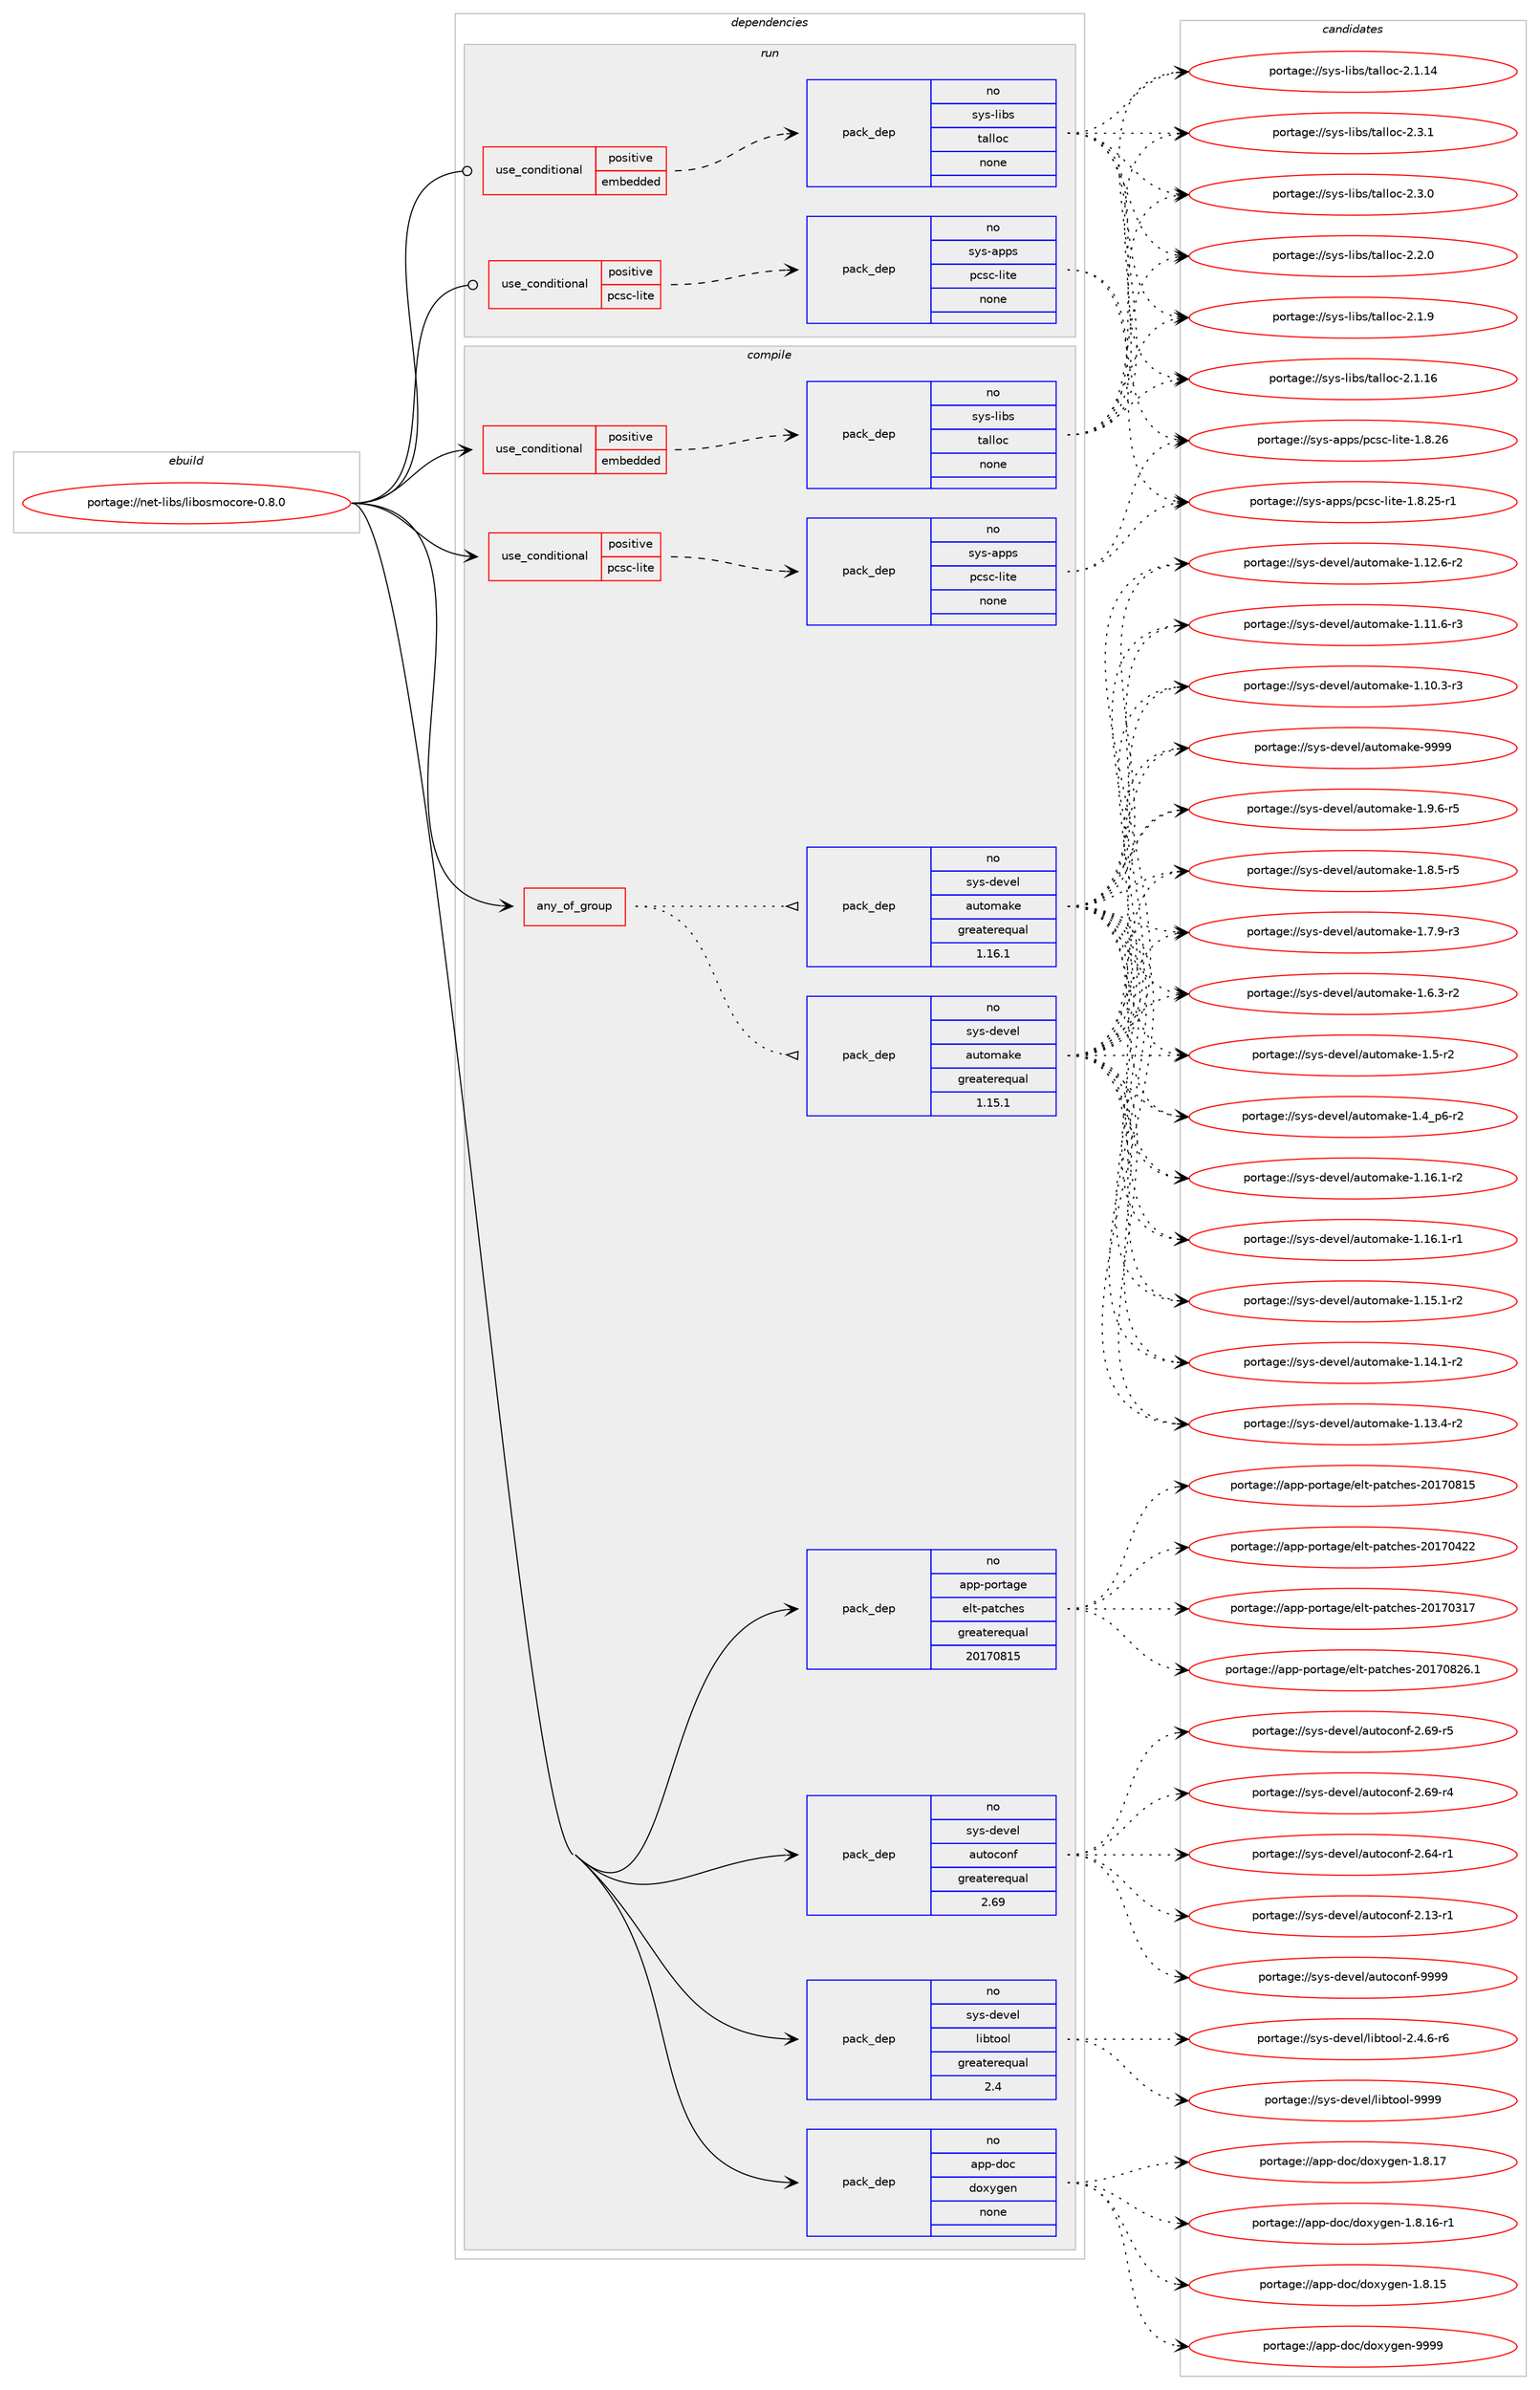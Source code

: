 digraph prolog {

# *************
# Graph options
# *************

newrank=true;
concentrate=true;
compound=true;
graph [rankdir=LR,fontname=Helvetica,fontsize=10,ranksep=1.5];#, ranksep=2.5, nodesep=0.2];
edge  [arrowhead=vee];
node  [fontname=Helvetica,fontsize=10];

# **********
# The ebuild
# **********

subgraph cluster_leftcol {
color=gray;
rank=same;
label=<<i>ebuild</i>>;
id [label="portage://net-libs/libosmocore-0.8.0", color=red, width=4, href="../net-libs/libosmocore-0.8.0.svg"];
}

# ****************
# The dependencies
# ****************

subgraph cluster_midcol {
color=gray;
label=<<i>dependencies</i>>;
subgraph cluster_compile {
fillcolor="#eeeeee";
style=filled;
label=<<i>compile</i>>;
subgraph any1141 {
dependency58177 [label=<<TABLE BORDER="0" CELLBORDER="1" CELLSPACING="0" CELLPADDING="4"><TR><TD CELLPADDING="10">any_of_group</TD></TR></TABLE>>, shape=none, color=red];subgraph pack45529 {
dependency58178 [label=<<TABLE BORDER="0" CELLBORDER="1" CELLSPACING="0" CELLPADDING="4" WIDTH="220"><TR><TD ROWSPAN="6" CELLPADDING="30">pack_dep</TD></TR><TR><TD WIDTH="110">no</TD></TR><TR><TD>sys-devel</TD></TR><TR><TD>automake</TD></TR><TR><TD>greaterequal</TD></TR><TR><TD>1.16.1</TD></TR></TABLE>>, shape=none, color=blue];
}
dependency58177:e -> dependency58178:w [weight=20,style="dotted",arrowhead="oinv"];
subgraph pack45530 {
dependency58179 [label=<<TABLE BORDER="0" CELLBORDER="1" CELLSPACING="0" CELLPADDING="4" WIDTH="220"><TR><TD ROWSPAN="6" CELLPADDING="30">pack_dep</TD></TR><TR><TD WIDTH="110">no</TD></TR><TR><TD>sys-devel</TD></TR><TR><TD>automake</TD></TR><TR><TD>greaterequal</TD></TR><TR><TD>1.15.1</TD></TR></TABLE>>, shape=none, color=blue];
}
dependency58177:e -> dependency58179:w [weight=20,style="dotted",arrowhead="oinv"];
}
id:e -> dependency58177:w [weight=20,style="solid",arrowhead="vee"];
subgraph cond11498 {
dependency58180 [label=<<TABLE BORDER="0" CELLBORDER="1" CELLSPACING="0" CELLPADDING="4"><TR><TD ROWSPAN="3" CELLPADDING="10">use_conditional</TD></TR><TR><TD>positive</TD></TR><TR><TD>embedded</TD></TR></TABLE>>, shape=none, color=red];
subgraph pack45531 {
dependency58181 [label=<<TABLE BORDER="0" CELLBORDER="1" CELLSPACING="0" CELLPADDING="4" WIDTH="220"><TR><TD ROWSPAN="6" CELLPADDING="30">pack_dep</TD></TR><TR><TD WIDTH="110">no</TD></TR><TR><TD>sys-libs</TD></TR><TR><TD>talloc</TD></TR><TR><TD>none</TD></TR><TR><TD></TD></TR></TABLE>>, shape=none, color=blue];
}
dependency58180:e -> dependency58181:w [weight=20,style="dashed",arrowhead="vee"];
}
id:e -> dependency58180:w [weight=20,style="solid",arrowhead="vee"];
subgraph cond11499 {
dependency58182 [label=<<TABLE BORDER="0" CELLBORDER="1" CELLSPACING="0" CELLPADDING="4"><TR><TD ROWSPAN="3" CELLPADDING="10">use_conditional</TD></TR><TR><TD>positive</TD></TR><TR><TD>pcsc-lite</TD></TR></TABLE>>, shape=none, color=red];
subgraph pack45532 {
dependency58183 [label=<<TABLE BORDER="0" CELLBORDER="1" CELLSPACING="0" CELLPADDING="4" WIDTH="220"><TR><TD ROWSPAN="6" CELLPADDING="30">pack_dep</TD></TR><TR><TD WIDTH="110">no</TD></TR><TR><TD>sys-apps</TD></TR><TR><TD>pcsc-lite</TD></TR><TR><TD>none</TD></TR><TR><TD></TD></TR></TABLE>>, shape=none, color=blue];
}
dependency58182:e -> dependency58183:w [weight=20,style="dashed",arrowhead="vee"];
}
id:e -> dependency58182:w [weight=20,style="solid",arrowhead="vee"];
subgraph pack45533 {
dependency58184 [label=<<TABLE BORDER="0" CELLBORDER="1" CELLSPACING="0" CELLPADDING="4" WIDTH="220"><TR><TD ROWSPAN="6" CELLPADDING="30">pack_dep</TD></TR><TR><TD WIDTH="110">no</TD></TR><TR><TD>app-doc</TD></TR><TR><TD>doxygen</TD></TR><TR><TD>none</TD></TR><TR><TD></TD></TR></TABLE>>, shape=none, color=blue];
}
id:e -> dependency58184:w [weight=20,style="solid",arrowhead="vee"];
subgraph pack45534 {
dependency58185 [label=<<TABLE BORDER="0" CELLBORDER="1" CELLSPACING="0" CELLPADDING="4" WIDTH="220"><TR><TD ROWSPAN="6" CELLPADDING="30">pack_dep</TD></TR><TR><TD WIDTH="110">no</TD></TR><TR><TD>app-portage</TD></TR><TR><TD>elt-patches</TD></TR><TR><TD>greaterequal</TD></TR><TR><TD>20170815</TD></TR></TABLE>>, shape=none, color=blue];
}
id:e -> dependency58185:w [weight=20,style="solid",arrowhead="vee"];
subgraph pack45535 {
dependency58186 [label=<<TABLE BORDER="0" CELLBORDER="1" CELLSPACING="0" CELLPADDING="4" WIDTH="220"><TR><TD ROWSPAN="6" CELLPADDING="30">pack_dep</TD></TR><TR><TD WIDTH="110">no</TD></TR><TR><TD>sys-devel</TD></TR><TR><TD>autoconf</TD></TR><TR><TD>greaterequal</TD></TR><TR><TD>2.69</TD></TR></TABLE>>, shape=none, color=blue];
}
id:e -> dependency58186:w [weight=20,style="solid",arrowhead="vee"];
subgraph pack45536 {
dependency58187 [label=<<TABLE BORDER="0" CELLBORDER="1" CELLSPACING="0" CELLPADDING="4" WIDTH="220"><TR><TD ROWSPAN="6" CELLPADDING="30">pack_dep</TD></TR><TR><TD WIDTH="110">no</TD></TR><TR><TD>sys-devel</TD></TR><TR><TD>libtool</TD></TR><TR><TD>greaterequal</TD></TR><TR><TD>2.4</TD></TR></TABLE>>, shape=none, color=blue];
}
id:e -> dependency58187:w [weight=20,style="solid",arrowhead="vee"];
}
subgraph cluster_compileandrun {
fillcolor="#eeeeee";
style=filled;
label=<<i>compile and run</i>>;
}
subgraph cluster_run {
fillcolor="#eeeeee";
style=filled;
label=<<i>run</i>>;
subgraph cond11500 {
dependency58188 [label=<<TABLE BORDER="0" CELLBORDER="1" CELLSPACING="0" CELLPADDING="4"><TR><TD ROWSPAN="3" CELLPADDING="10">use_conditional</TD></TR><TR><TD>positive</TD></TR><TR><TD>embedded</TD></TR></TABLE>>, shape=none, color=red];
subgraph pack45537 {
dependency58189 [label=<<TABLE BORDER="0" CELLBORDER="1" CELLSPACING="0" CELLPADDING="4" WIDTH="220"><TR><TD ROWSPAN="6" CELLPADDING="30">pack_dep</TD></TR><TR><TD WIDTH="110">no</TD></TR><TR><TD>sys-libs</TD></TR><TR><TD>talloc</TD></TR><TR><TD>none</TD></TR><TR><TD></TD></TR></TABLE>>, shape=none, color=blue];
}
dependency58188:e -> dependency58189:w [weight=20,style="dashed",arrowhead="vee"];
}
id:e -> dependency58188:w [weight=20,style="solid",arrowhead="odot"];
subgraph cond11501 {
dependency58190 [label=<<TABLE BORDER="0" CELLBORDER="1" CELLSPACING="0" CELLPADDING="4"><TR><TD ROWSPAN="3" CELLPADDING="10">use_conditional</TD></TR><TR><TD>positive</TD></TR><TR><TD>pcsc-lite</TD></TR></TABLE>>, shape=none, color=red];
subgraph pack45538 {
dependency58191 [label=<<TABLE BORDER="0" CELLBORDER="1" CELLSPACING="0" CELLPADDING="4" WIDTH="220"><TR><TD ROWSPAN="6" CELLPADDING="30">pack_dep</TD></TR><TR><TD WIDTH="110">no</TD></TR><TR><TD>sys-apps</TD></TR><TR><TD>pcsc-lite</TD></TR><TR><TD>none</TD></TR><TR><TD></TD></TR></TABLE>>, shape=none, color=blue];
}
dependency58190:e -> dependency58191:w [weight=20,style="dashed",arrowhead="vee"];
}
id:e -> dependency58190:w [weight=20,style="solid",arrowhead="odot"];
}
}

# **************
# The candidates
# **************

subgraph cluster_choices {
rank=same;
color=gray;
label=<<i>candidates</i>>;

subgraph choice45529 {
color=black;
nodesep=1;
choice115121115451001011181011084797117116111109971071014557575757 [label="portage://sys-devel/automake-9999", color=red, width=4,href="../sys-devel/automake-9999.svg"];
choice115121115451001011181011084797117116111109971071014549465746544511453 [label="portage://sys-devel/automake-1.9.6-r5", color=red, width=4,href="../sys-devel/automake-1.9.6-r5.svg"];
choice115121115451001011181011084797117116111109971071014549465646534511453 [label="portage://sys-devel/automake-1.8.5-r5", color=red, width=4,href="../sys-devel/automake-1.8.5-r5.svg"];
choice115121115451001011181011084797117116111109971071014549465546574511451 [label="portage://sys-devel/automake-1.7.9-r3", color=red, width=4,href="../sys-devel/automake-1.7.9-r3.svg"];
choice115121115451001011181011084797117116111109971071014549465446514511450 [label="portage://sys-devel/automake-1.6.3-r2", color=red, width=4,href="../sys-devel/automake-1.6.3-r2.svg"];
choice11512111545100101118101108479711711611110997107101454946534511450 [label="portage://sys-devel/automake-1.5-r2", color=red, width=4,href="../sys-devel/automake-1.5-r2.svg"];
choice115121115451001011181011084797117116111109971071014549465295112544511450 [label="portage://sys-devel/automake-1.4_p6-r2", color=red, width=4,href="../sys-devel/automake-1.4_p6-r2.svg"];
choice11512111545100101118101108479711711611110997107101454946495446494511450 [label="portage://sys-devel/automake-1.16.1-r2", color=red, width=4,href="../sys-devel/automake-1.16.1-r2.svg"];
choice11512111545100101118101108479711711611110997107101454946495446494511449 [label="portage://sys-devel/automake-1.16.1-r1", color=red, width=4,href="../sys-devel/automake-1.16.1-r1.svg"];
choice11512111545100101118101108479711711611110997107101454946495346494511450 [label="portage://sys-devel/automake-1.15.1-r2", color=red, width=4,href="../sys-devel/automake-1.15.1-r2.svg"];
choice11512111545100101118101108479711711611110997107101454946495246494511450 [label="portage://sys-devel/automake-1.14.1-r2", color=red, width=4,href="../sys-devel/automake-1.14.1-r2.svg"];
choice11512111545100101118101108479711711611110997107101454946495146524511450 [label="portage://sys-devel/automake-1.13.4-r2", color=red, width=4,href="../sys-devel/automake-1.13.4-r2.svg"];
choice11512111545100101118101108479711711611110997107101454946495046544511450 [label="portage://sys-devel/automake-1.12.6-r2", color=red, width=4,href="../sys-devel/automake-1.12.6-r2.svg"];
choice11512111545100101118101108479711711611110997107101454946494946544511451 [label="portage://sys-devel/automake-1.11.6-r3", color=red, width=4,href="../sys-devel/automake-1.11.6-r3.svg"];
choice11512111545100101118101108479711711611110997107101454946494846514511451 [label="portage://sys-devel/automake-1.10.3-r3", color=red, width=4,href="../sys-devel/automake-1.10.3-r3.svg"];
dependency58178:e -> choice115121115451001011181011084797117116111109971071014557575757:w [style=dotted,weight="100"];
dependency58178:e -> choice115121115451001011181011084797117116111109971071014549465746544511453:w [style=dotted,weight="100"];
dependency58178:e -> choice115121115451001011181011084797117116111109971071014549465646534511453:w [style=dotted,weight="100"];
dependency58178:e -> choice115121115451001011181011084797117116111109971071014549465546574511451:w [style=dotted,weight="100"];
dependency58178:e -> choice115121115451001011181011084797117116111109971071014549465446514511450:w [style=dotted,weight="100"];
dependency58178:e -> choice11512111545100101118101108479711711611110997107101454946534511450:w [style=dotted,weight="100"];
dependency58178:e -> choice115121115451001011181011084797117116111109971071014549465295112544511450:w [style=dotted,weight="100"];
dependency58178:e -> choice11512111545100101118101108479711711611110997107101454946495446494511450:w [style=dotted,weight="100"];
dependency58178:e -> choice11512111545100101118101108479711711611110997107101454946495446494511449:w [style=dotted,weight="100"];
dependency58178:e -> choice11512111545100101118101108479711711611110997107101454946495346494511450:w [style=dotted,weight="100"];
dependency58178:e -> choice11512111545100101118101108479711711611110997107101454946495246494511450:w [style=dotted,weight="100"];
dependency58178:e -> choice11512111545100101118101108479711711611110997107101454946495146524511450:w [style=dotted,weight="100"];
dependency58178:e -> choice11512111545100101118101108479711711611110997107101454946495046544511450:w [style=dotted,weight="100"];
dependency58178:e -> choice11512111545100101118101108479711711611110997107101454946494946544511451:w [style=dotted,weight="100"];
dependency58178:e -> choice11512111545100101118101108479711711611110997107101454946494846514511451:w [style=dotted,weight="100"];
}
subgraph choice45530 {
color=black;
nodesep=1;
choice115121115451001011181011084797117116111109971071014557575757 [label="portage://sys-devel/automake-9999", color=red, width=4,href="../sys-devel/automake-9999.svg"];
choice115121115451001011181011084797117116111109971071014549465746544511453 [label="portage://sys-devel/automake-1.9.6-r5", color=red, width=4,href="../sys-devel/automake-1.9.6-r5.svg"];
choice115121115451001011181011084797117116111109971071014549465646534511453 [label="portage://sys-devel/automake-1.8.5-r5", color=red, width=4,href="../sys-devel/automake-1.8.5-r5.svg"];
choice115121115451001011181011084797117116111109971071014549465546574511451 [label="portage://sys-devel/automake-1.7.9-r3", color=red, width=4,href="../sys-devel/automake-1.7.9-r3.svg"];
choice115121115451001011181011084797117116111109971071014549465446514511450 [label="portage://sys-devel/automake-1.6.3-r2", color=red, width=4,href="../sys-devel/automake-1.6.3-r2.svg"];
choice11512111545100101118101108479711711611110997107101454946534511450 [label="portage://sys-devel/automake-1.5-r2", color=red, width=4,href="../sys-devel/automake-1.5-r2.svg"];
choice115121115451001011181011084797117116111109971071014549465295112544511450 [label="portage://sys-devel/automake-1.4_p6-r2", color=red, width=4,href="../sys-devel/automake-1.4_p6-r2.svg"];
choice11512111545100101118101108479711711611110997107101454946495446494511450 [label="portage://sys-devel/automake-1.16.1-r2", color=red, width=4,href="../sys-devel/automake-1.16.1-r2.svg"];
choice11512111545100101118101108479711711611110997107101454946495446494511449 [label="portage://sys-devel/automake-1.16.1-r1", color=red, width=4,href="../sys-devel/automake-1.16.1-r1.svg"];
choice11512111545100101118101108479711711611110997107101454946495346494511450 [label="portage://sys-devel/automake-1.15.1-r2", color=red, width=4,href="../sys-devel/automake-1.15.1-r2.svg"];
choice11512111545100101118101108479711711611110997107101454946495246494511450 [label="portage://sys-devel/automake-1.14.1-r2", color=red, width=4,href="../sys-devel/automake-1.14.1-r2.svg"];
choice11512111545100101118101108479711711611110997107101454946495146524511450 [label="portage://sys-devel/automake-1.13.4-r2", color=red, width=4,href="../sys-devel/automake-1.13.4-r2.svg"];
choice11512111545100101118101108479711711611110997107101454946495046544511450 [label="portage://sys-devel/automake-1.12.6-r2", color=red, width=4,href="../sys-devel/automake-1.12.6-r2.svg"];
choice11512111545100101118101108479711711611110997107101454946494946544511451 [label="portage://sys-devel/automake-1.11.6-r3", color=red, width=4,href="../sys-devel/automake-1.11.6-r3.svg"];
choice11512111545100101118101108479711711611110997107101454946494846514511451 [label="portage://sys-devel/automake-1.10.3-r3", color=red, width=4,href="../sys-devel/automake-1.10.3-r3.svg"];
dependency58179:e -> choice115121115451001011181011084797117116111109971071014557575757:w [style=dotted,weight="100"];
dependency58179:e -> choice115121115451001011181011084797117116111109971071014549465746544511453:w [style=dotted,weight="100"];
dependency58179:e -> choice115121115451001011181011084797117116111109971071014549465646534511453:w [style=dotted,weight="100"];
dependency58179:e -> choice115121115451001011181011084797117116111109971071014549465546574511451:w [style=dotted,weight="100"];
dependency58179:e -> choice115121115451001011181011084797117116111109971071014549465446514511450:w [style=dotted,weight="100"];
dependency58179:e -> choice11512111545100101118101108479711711611110997107101454946534511450:w [style=dotted,weight="100"];
dependency58179:e -> choice115121115451001011181011084797117116111109971071014549465295112544511450:w [style=dotted,weight="100"];
dependency58179:e -> choice11512111545100101118101108479711711611110997107101454946495446494511450:w [style=dotted,weight="100"];
dependency58179:e -> choice11512111545100101118101108479711711611110997107101454946495446494511449:w [style=dotted,weight="100"];
dependency58179:e -> choice11512111545100101118101108479711711611110997107101454946495346494511450:w [style=dotted,weight="100"];
dependency58179:e -> choice11512111545100101118101108479711711611110997107101454946495246494511450:w [style=dotted,weight="100"];
dependency58179:e -> choice11512111545100101118101108479711711611110997107101454946495146524511450:w [style=dotted,weight="100"];
dependency58179:e -> choice11512111545100101118101108479711711611110997107101454946495046544511450:w [style=dotted,weight="100"];
dependency58179:e -> choice11512111545100101118101108479711711611110997107101454946494946544511451:w [style=dotted,weight="100"];
dependency58179:e -> choice11512111545100101118101108479711711611110997107101454946494846514511451:w [style=dotted,weight="100"];
}
subgraph choice45531 {
color=black;
nodesep=1;
choice1151211154510810598115471169710810811199455046514649 [label="portage://sys-libs/talloc-2.3.1", color=red, width=4,href="../sys-libs/talloc-2.3.1.svg"];
choice1151211154510810598115471169710810811199455046514648 [label="portage://sys-libs/talloc-2.3.0", color=red, width=4,href="../sys-libs/talloc-2.3.0.svg"];
choice1151211154510810598115471169710810811199455046504648 [label="portage://sys-libs/talloc-2.2.0", color=red, width=4,href="../sys-libs/talloc-2.2.0.svg"];
choice1151211154510810598115471169710810811199455046494657 [label="portage://sys-libs/talloc-2.1.9", color=red, width=4,href="../sys-libs/talloc-2.1.9.svg"];
choice115121115451081059811547116971081081119945504649464954 [label="portage://sys-libs/talloc-2.1.16", color=red, width=4,href="../sys-libs/talloc-2.1.16.svg"];
choice115121115451081059811547116971081081119945504649464952 [label="portage://sys-libs/talloc-2.1.14", color=red, width=4,href="../sys-libs/talloc-2.1.14.svg"];
dependency58181:e -> choice1151211154510810598115471169710810811199455046514649:w [style=dotted,weight="100"];
dependency58181:e -> choice1151211154510810598115471169710810811199455046514648:w [style=dotted,weight="100"];
dependency58181:e -> choice1151211154510810598115471169710810811199455046504648:w [style=dotted,weight="100"];
dependency58181:e -> choice1151211154510810598115471169710810811199455046494657:w [style=dotted,weight="100"];
dependency58181:e -> choice115121115451081059811547116971081081119945504649464954:w [style=dotted,weight="100"];
dependency58181:e -> choice115121115451081059811547116971081081119945504649464952:w [style=dotted,weight="100"];
}
subgraph choice45532 {
color=black;
nodesep=1;
choice11512111545971121121154711299115994510810511610145494656465054 [label="portage://sys-apps/pcsc-lite-1.8.26", color=red, width=4,href="../sys-apps/pcsc-lite-1.8.26.svg"];
choice115121115459711211211547112991159945108105116101454946564650534511449 [label="portage://sys-apps/pcsc-lite-1.8.25-r1", color=red, width=4,href="../sys-apps/pcsc-lite-1.8.25-r1.svg"];
dependency58183:e -> choice11512111545971121121154711299115994510810511610145494656465054:w [style=dotted,weight="100"];
dependency58183:e -> choice115121115459711211211547112991159945108105116101454946564650534511449:w [style=dotted,weight="100"];
}
subgraph choice45533 {
color=black;
nodesep=1;
choice971121124510011199471001111201211031011104557575757 [label="portage://app-doc/doxygen-9999", color=red, width=4,href="../app-doc/doxygen-9999.svg"];
choice9711211245100111994710011112012110310111045494656464955 [label="portage://app-doc/doxygen-1.8.17", color=red, width=4,href="../app-doc/doxygen-1.8.17.svg"];
choice97112112451001119947100111120121103101110454946564649544511449 [label="portage://app-doc/doxygen-1.8.16-r1", color=red, width=4,href="../app-doc/doxygen-1.8.16-r1.svg"];
choice9711211245100111994710011112012110310111045494656464953 [label="portage://app-doc/doxygen-1.8.15", color=red, width=4,href="../app-doc/doxygen-1.8.15.svg"];
dependency58184:e -> choice971121124510011199471001111201211031011104557575757:w [style=dotted,weight="100"];
dependency58184:e -> choice9711211245100111994710011112012110310111045494656464955:w [style=dotted,weight="100"];
dependency58184:e -> choice97112112451001119947100111120121103101110454946564649544511449:w [style=dotted,weight="100"];
dependency58184:e -> choice9711211245100111994710011112012110310111045494656464953:w [style=dotted,weight="100"];
}
subgraph choice45534 {
color=black;
nodesep=1;
choice971121124511211111411697103101471011081164511297116991041011154550484955485650544649 [label="portage://app-portage/elt-patches-20170826.1", color=red, width=4,href="../app-portage/elt-patches-20170826.1.svg"];
choice97112112451121111141169710310147101108116451129711699104101115455048495548564953 [label="portage://app-portage/elt-patches-20170815", color=red, width=4,href="../app-portage/elt-patches-20170815.svg"];
choice97112112451121111141169710310147101108116451129711699104101115455048495548525050 [label="portage://app-portage/elt-patches-20170422", color=red, width=4,href="../app-portage/elt-patches-20170422.svg"];
choice97112112451121111141169710310147101108116451129711699104101115455048495548514955 [label="portage://app-portage/elt-patches-20170317", color=red, width=4,href="../app-portage/elt-patches-20170317.svg"];
dependency58185:e -> choice971121124511211111411697103101471011081164511297116991041011154550484955485650544649:w [style=dotted,weight="100"];
dependency58185:e -> choice97112112451121111141169710310147101108116451129711699104101115455048495548564953:w [style=dotted,weight="100"];
dependency58185:e -> choice97112112451121111141169710310147101108116451129711699104101115455048495548525050:w [style=dotted,weight="100"];
dependency58185:e -> choice97112112451121111141169710310147101108116451129711699104101115455048495548514955:w [style=dotted,weight="100"];
}
subgraph choice45535 {
color=black;
nodesep=1;
choice115121115451001011181011084797117116111991111101024557575757 [label="portage://sys-devel/autoconf-9999", color=red, width=4,href="../sys-devel/autoconf-9999.svg"];
choice1151211154510010111810110847971171161119911111010245504654574511453 [label="portage://sys-devel/autoconf-2.69-r5", color=red, width=4,href="../sys-devel/autoconf-2.69-r5.svg"];
choice1151211154510010111810110847971171161119911111010245504654574511452 [label="portage://sys-devel/autoconf-2.69-r4", color=red, width=4,href="../sys-devel/autoconf-2.69-r4.svg"];
choice1151211154510010111810110847971171161119911111010245504654524511449 [label="portage://sys-devel/autoconf-2.64-r1", color=red, width=4,href="../sys-devel/autoconf-2.64-r1.svg"];
choice1151211154510010111810110847971171161119911111010245504649514511449 [label="portage://sys-devel/autoconf-2.13-r1", color=red, width=4,href="../sys-devel/autoconf-2.13-r1.svg"];
dependency58186:e -> choice115121115451001011181011084797117116111991111101024557575757:w [style=dotted,weight="100"];
dependency58186:e -> choice1151211154510010111810110847971171161119911111010245504654574511453:w [style=dotted,weight="100"];
dependency58186:e -> choice1151211154510010111810110847971171161119911111010245504654574511452:w [style=dotted,weight="100"];
dependency58186:e -> choice1151211154510010111810110847971171161119911111010245504654524511449:w [style=dotted,weight="100"];
dependency58186:e -> choice1151211154510010111810110847971171161119911111010245504649514511449:w [style=dotted,weight="100"];
}
subgraph choice45536 {
color=black;
nodesep=1;
choice1151211154510010111810110847108105981161111111084557575757 [label="portage://sys-devel/libtool-9999", color=red, width=4,href="../sys-devel/libtool-9999.svg"];
choice1151211154510010111810110847108105981161111111084550465246544511454 [label="portage://sys-devel/libtool-2.4.6-r6", color=red, width=4,href="../sys-devel/libtool-2.4.6-r6.svg"];
dependency58187:e -> choice1151211154510010111810110847108105981161111111084557575757:w [style=dotted,weight="100"];
dependency58187:e -> choice1151211154510010111810110847108105981161111111084550465246544511454:w [style=dotted,weight="100"];
}
subgraph choice45537 {
color=black;
nodesep=1;
choice1151211154510810598115471169710810811199455046514649 [label="portage://sys-libs/talloc-2.3.1", color=red, width=4,href="../sys-libs/talloc-2.3.1.svg"];
choice1151211154510810598115471169710810811199455046514648 [label="portage://sys-libs/talloc-2.3.0", color=red, width=4,href="../sys-libs/talloc-2.3.0.svg"];
choice1151211154510810598115471169710810811199455046504648 [label="portage://sys-libs/talloc-2.2.0", color=red, width=4,href="../sys-libs/talloc-2.2.0.svg"];
choice1151211154510810598115471169710810811199455046494657 [label="portage://sys-libs/talloc-2.1.9", color=red, width=4,href="../sys-libs/talloc-2.1.9.svg"];
choice115121115451081059811547116971081081119945504649464954 [label="portage://sys-libs/talloc-2.1.16", color=red, width=4,href="../sys-libs/talloc-2.1.16.svg"];
choice115121115451081059811547116971081081119945504649464952 [label="portage://sys-libs/talloc-2.1.14", color=red, width=4,href="../sys-libs/talloc-2.1.14.svg"];
dependency58189:e -> choice1151211154510810598115471169710810811199455046514649:w [style=dotted,weight="100"];
dependency58189:e -> choice1151211154510810598115471169710810811199455046514648:w [style=dotted,weight="100"];
dependency58189:e -> choice1151211154510810598115471169710810811199455046504648:w [style=dotted,weight="100"];
dependency58189:e -> choice1151211154510810598115471169710810811199455046494657:w [style=dotted,weight="100"];
dependency58189:e -> choice115121115451081059811547116971081081119945504649464954:w [style=dotted,weight="100"];
dependency58189:e -> choice115121115451081059811547116971081081119945504649464952:w [style=dotted,weight="100"];
}
subgraph choice45538 {
color=black;
nodesep=1;
choice11512111545971121121154711299115994510810511610145494656465054 [label="portage://sys-apps/pcsc-lite-1.8.26", color=red, width=4,href="../sys-apps/pcsc-lite-1.8.26.svg"];
choice115121115459711211211547112991159945108105116101454946564650534511449 [label="portage://sys-apps/pcsc-lite-1.8.25-r1", color=red, width=4,href="../sys-apps/pcsc-lite-1.8.25-r1.svg"];
dependency58191:e -> choice11512111545971121121154711299115994510810511610145494656465054:w [style=dotted,weight="100"];
dependency58191:e -> choice115121115459711211211547112991159945108105116101454946564650534511449:w [style=dotted,weight="100"];
}
}

}
